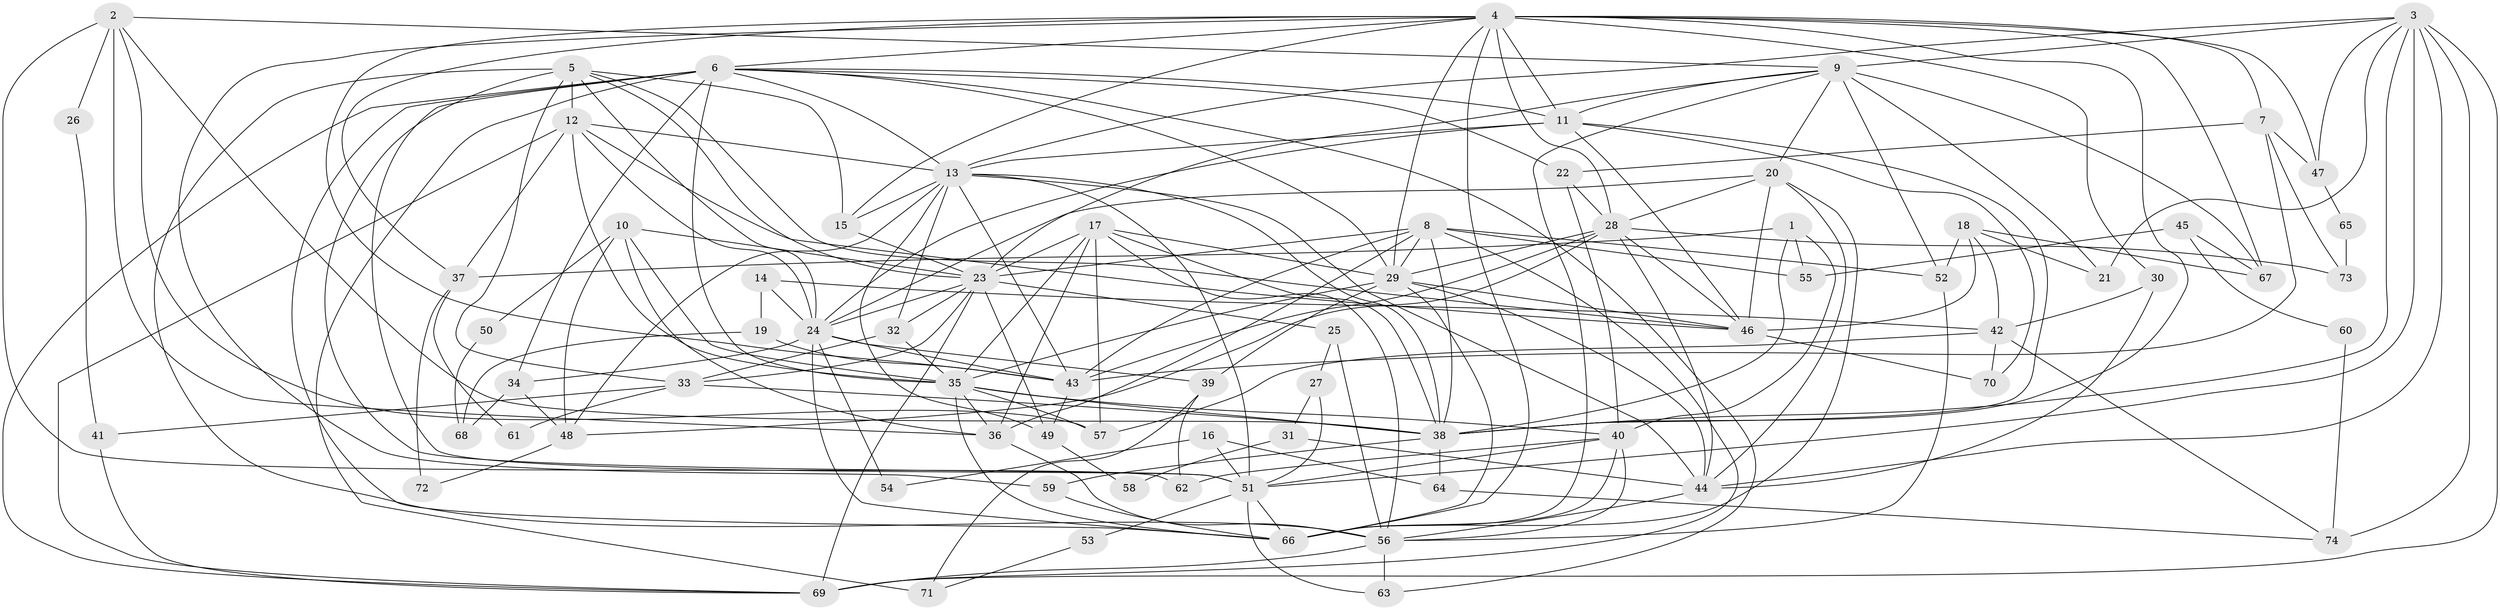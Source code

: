 // original degree distribution, {4: 0.27702702702702703, 3: 0.3108108108108108, 7: 0.04054054054054054, 2: 0.10135135135135136, 6: 0.0472972972972973, 5: 0.20270270270270271, 9: 0.013513513513513514, 8: 0.006756756756756757}
// Generated by graph-tools (version 1.1) at 2025/36/03/09/25 02:36:07]
// undirected, 74 vertices, 202 edges
graph export_dot {
graph [start="1"]
  node [color=gray90,style=filled];
  1;
  2;
  3;
  4;
  5;
  6;
  7;
  8;
  9;
  10;
  11;
  12;
  13;
  14;
  15;
  16;
  17;
  18;
  19;
  20;
  21;
  22;
  23;
  24;
  25;
  26;
  27;
  28;
  29;
  30;
  31;
  32;
  33;
  34;
  35;
  36;
  37;
  38;
  39;
  40;
  41;
  42;
  43;
  44;
  45;
  46;
  47;
  48;
  49;
  50;
  51;
  52;
  53;
  54;
  55;
  56;
  57;
  58;
  59;
  60;
  61;
  62;
  63;
  64;
  65;
  66;
  67;
  68;
  69;
  70;
  71;
  72;
  73;
  74;
  1 -- 37 [weight=1.0];
  1 -- 38 [weight=1.0];
  1 -- 40 [weight=1.0];
  1 -- 55 [weight=1.0];
  2 -- 9 [weight=1.0];
  2 -- 26 [weight=1.0];
  2 -- 36 [weight=2.0];
  2 -- 38 [weight=1.0];
  2 -- 57 [weight=1.0];
  2 -- 62 [weight=1.0];
  3 -- 9 [weight=1.0];
  3 -- 13 [weight=1.0];
  3 -- 21 [weight=1.0];
  3 -- 38 [weight=1.0];
  3 -- 44 [weight=1.0];
  3 -- 47 [weight=1.0];
  3 -- 51 [weight=3.0];
  3 -- 69 [weight=1.0];
  3 -- 74 [weight=1.0];
  4 -- 6 [weight=1.0];
  4 -- 7 [weight=1.0];
  4 -- 11 [weight=1.0];
  4 -- 15 [weight=1.0];
  4 -- 28 [weight=1.0];
  4 -- 29 [weight=1.0];
  4 -- 30 [weight=1.0];
  4 -- 37 [weight=1.0];
  4 -- 38 [weight=1.0];
  4 -- 43 [weight=1.0];
  4 -- 47 [weight=1.0];
  4 -- 59 [weight=1.0];
  4 -- 66 [weight=1.0];
  4 -- 67 [weight=1.0];
  5 -- 12 [weight=1.0];
  5 -- 15 [weight=1.0];
  5 -- 23 [weight=1.0];
  5 -- 24 [weight=1.0];
  5 -- 33 [weight=1.0];
  5 -- 46 [weight=1.0];
  5 -- 51 [weight=2.0];
  5 -- 56 [weight=1.0];
  6 -- 11 [weight=1.0];
  6 -- 13 [weight=1.0];
  6 -- 22 [weight=1.0];
  6 -- 29 [weight=1.0];
  6 -- 34 [weight=2.0];
  6 -- 35 [weight=1.0];
  6 -- 51 [weight=2.0];
  6 -- 63 [weight=1.0];
  6 -- 66 [weight=1.0];
  6 -- 69 [weight=1.0];
  6 -- 71 [weight=1.0];
  7 -- 22 [weight=1.0];
  7 -- 43 [weight=1.0];
  7 -- 47 [weight=1.0];
  7 -- 73 [weight=1.0];
  8 -- 23 [weight=1.0];
  8 -- 29 [weight=1.0];
  8 -- 36 [weight=1.0];
  8 -- 38 [weight=1.0];
  8 -- 43 [weight=1.0];
  8 -- 52 [weight=1.0];
  8 -- 55 [weight=1.0];
  8 -- 69 [weight=1.0];
  9 -- 11 [weight=1.0];
  9 -- 20 [weight=1.0];
  9 -- 21 [weight=1.0];
  9 -- 23 [weight=1.0];
  9 -- 52 [weight=2.0];
  9 -- 66 [weight=1.0];
  9 -- 67 [weight=1.0];
  10 -- 23 [weight=1.0];
  10 -- 35 [weight=1.0];
  10 -- 36 [weight=1.0];
  10 -- 48 [weight=1.0];
  10 -- 50 [weight=1.0];
  11 -- 13 [weight=1.0];
  11 -- 24 [weight=2.0];
  11 -- 38 [weight=1.0];
  11 -- 46 [weight=1.0];
  11 -- 70 [weight=1.0];
  12 -- 13 [weight=1.0];
  12 -- 24 [weight=1.0];
  12 -- 35 [weight=1.0];
  12 -- 37 [weight=1.0];
  12 -- 46 [weight=1.0];
  12 -- 69 [weight=1.0];
  13 -- 15 [weight=1.0];
  13 -- 32 [weight=1.0];
  13 -- 38 [weight=1.0];
  13 -- 43 [weight=1.0];
  13 -- 44 [weight=1.0];
  13 -- 48 [weight=1.0];
  13 -- 49 [weight=1.0];
  13 -- 51 [weight=1.0];
  14 -- 19 [weight=1.0];
  14 -- 24 [weight=1.0];
  14 -- 42 [weight=1.0];
  15 -- 23 [weight=1.0];
  16 -- 51 [weight=1.0];
  16 -- 54 [weight=1.0];
  16 -- 64 [weight=1.0];
  17 -- 23 [weight=1.0];
  17 -- 29 [weight=2.0];
  17 -- 35 [weight=2.0];
  17 -- 36 [weight=2.0];
  17 -- 38 [weight=1.0];
  17 -- 56 [weight=1.0];
  17 -- 57 [weight=1.0];
  18 -- 21 [weight=1.0];
  18 -- 42 [weight=2.0];
  18 -- 46 [weight=1.0];
  18 -- 52 [weight=1.0];
  18 -- 67 [weight=1.0];
  19 -- 43 [weight=1.0];
  19 -- 68 [weight=1.0];
  20 -- 24 [weight=1.0];
  20 -- 28 [weight=1.0];
  20 -- 44 [weight=1.0];
  20 -- 46 [weight=1.0];
  20 -- 66 [weight=1.0];
  22 -- 28 [weight=1.0];
  22 -- 40 [weight=1.0];
  23 -- 24 [weight=1.0];
  23 -- 25 [weight=1.0];
  23 -- 32 [weight=1.0];
  23 -- 33 [weight=1.0];
  23 -- 49 [weight=1.0];
  23 -- 69 [weight=1.0];
  24 -- 34 [weight=1.0];
  24 -- 39 [weight=1.0];
  24 -- 43 [weight=1.0];
  24 -- 54 [weight=1.0];
  24 -- 66 [weight=1.0];
  25 -- 27 [weight=1.0];
  25 -- 56 [weight=1.0];
  26 -- 41 [weight=1.0];
  27 -- 31 [weight=1.0];
  27 -- 51 [weight=1.0];
  28 -- 29 [weight=3.0];
  28 -- 43 [weight=1.0];
  28 -- 44 [weight=1.0];
  28 -- 46 [weight=1.0];
  28 -- 48 [weight=1.0];
  28 -- 73 [weight=1.0];
  29 -- 35 [weight=1.0];
  29 -- 39 [weight=1.0];
  29 -- 44 [weight=1.0];
  29 -- 46 [weight=1.0];
  29 -- 66 [weight=1.0];
  30 -- 42 [weight=1.0];
  30 -- 44 [weight=1.0];
  31 -- 44 [weight=1.0];
  31 -- 58 [weight=1.0];
  32 -- 33 [weight=1.0];
  32 -- 35 [weight=1.0];
  33 -- 38 [weight=1.0];
  33 -- 41 [weight=1.0];
  33 -- 61 [weight=1.0];
  34 -- 48 [weight=1.0];
  34 -- 68 [weight=1.0];
  35 -- 36 [weight=1.0];
  35 -- 38 [weight=1.0];
  35 -- 40 [weight=1.0];
  35 -- 57 [weight=1.0];
  35 -- 66 [weight=2.0];
  36 -- 56 [weight=1.0];
  37 -- 61 [weight=1.0];
  37 -- 72 [weight=1.0];
  38 -- 59 [weight=1.0];
  38 -- 64 [weight=1.0];
  39 -- 62 [weight=1.0];
  39 -- 71 [weight=1.0];
  40 -- 51 [weight=1.0];
  40 -- 56 [weight=1.0];
  40 -- 62 [weight=1.0];
  40 -- 66 [weight=1.0];
  41 -- 69 [weight=1.0];
  42 -- 57 [weight=1.0];
  42 -- 70 [weight=1.0];
  42 -- 74 [weight=1.0];
  43 -- 49 [weight=1.0];
  44 -- 56 [weight=2.0];
  45 -- 55 [weight=1.0];
  45 -- 60 [weight=1.0];
  45 -- 67 [weight=1.0];
  46 -- 70 [weight=2.0];
  47 -- 65 [weight=1.0];
  48 -- 72 [weight=1.0];
  49 -- 58 [weight=1.0];
  50 -- 68 [weight=1.0];
  51 -- 53 [weight=1.0];
  51 -- 63 [weight=1.0];
  51 -- 66 [weight=1.0];
  52 -- 56 [weight=1.0];
  53 -- 71 [weight=1.0];
  56 -- 63 [weight=1.0];
  56 -- 69 [weight=1.0];
  59 -- 66 [weight=1.0];
  60 -- 74 [weight=1.0];
  64 -- 74 [weight=1.0];
  65 -- 73 [weight=1.0];
}
